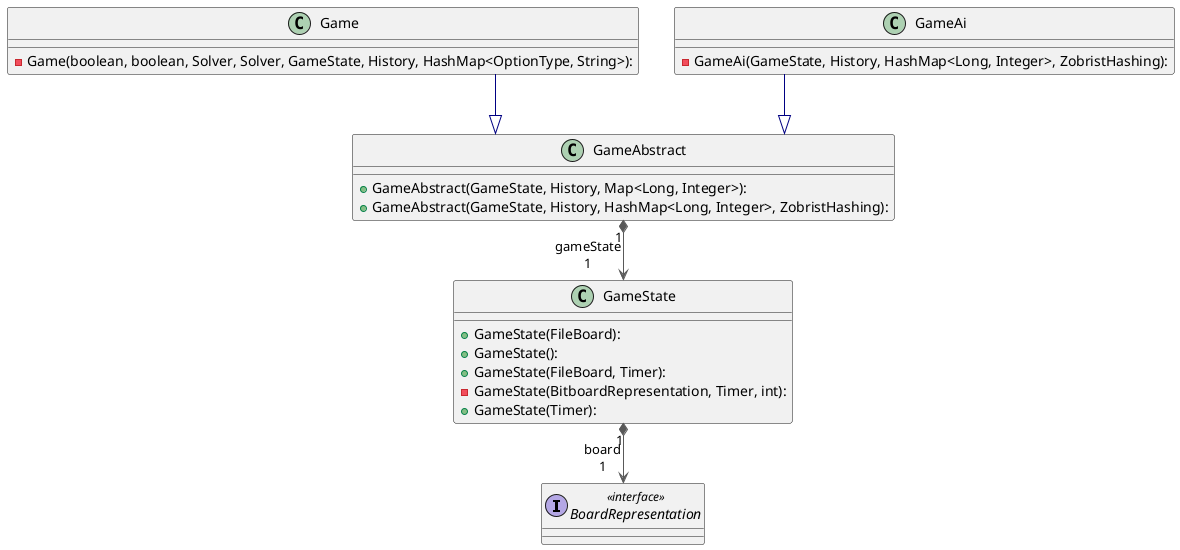 @startuml

top to bottom direction
skinparam linetype ortho

interface BoardRepresentation << interface >>
class Game {
  - Game(boolean, boolean, Solver, Solver, GameState, History, HashMap<OptionType, String>): 
}
class GameAbstract {
  + GameAbstract(GameState, History, Map<Long, Integer>): 
  + GameAbstract(GameState, History, HashMap<Long, Integer>, ZobristHashing): 
}
class GameAi {
  - GameAi(GameState, History, HashMap<Long, Integer>, ZobristHashing): 
}
class GameState {
  + GameState(FileBoard): 
  + GameState(): 
  + GameState(FileBoard, Timer): 
  - GameState(BitboardRepresentation, Timer, int): 
  + GameState(Timer): 
}

Game                 -[#000082,plain]-^  GameAbstract        
GameAbstract        "1" *-[#595959,plain]-> "gameState\n1" GameState           
GameAi               -[#000082,plain]-^  GameAbstract        
GameState           "1" *-[#595959,plain]-> "board\n1" BoardRepresentation 
@enduml